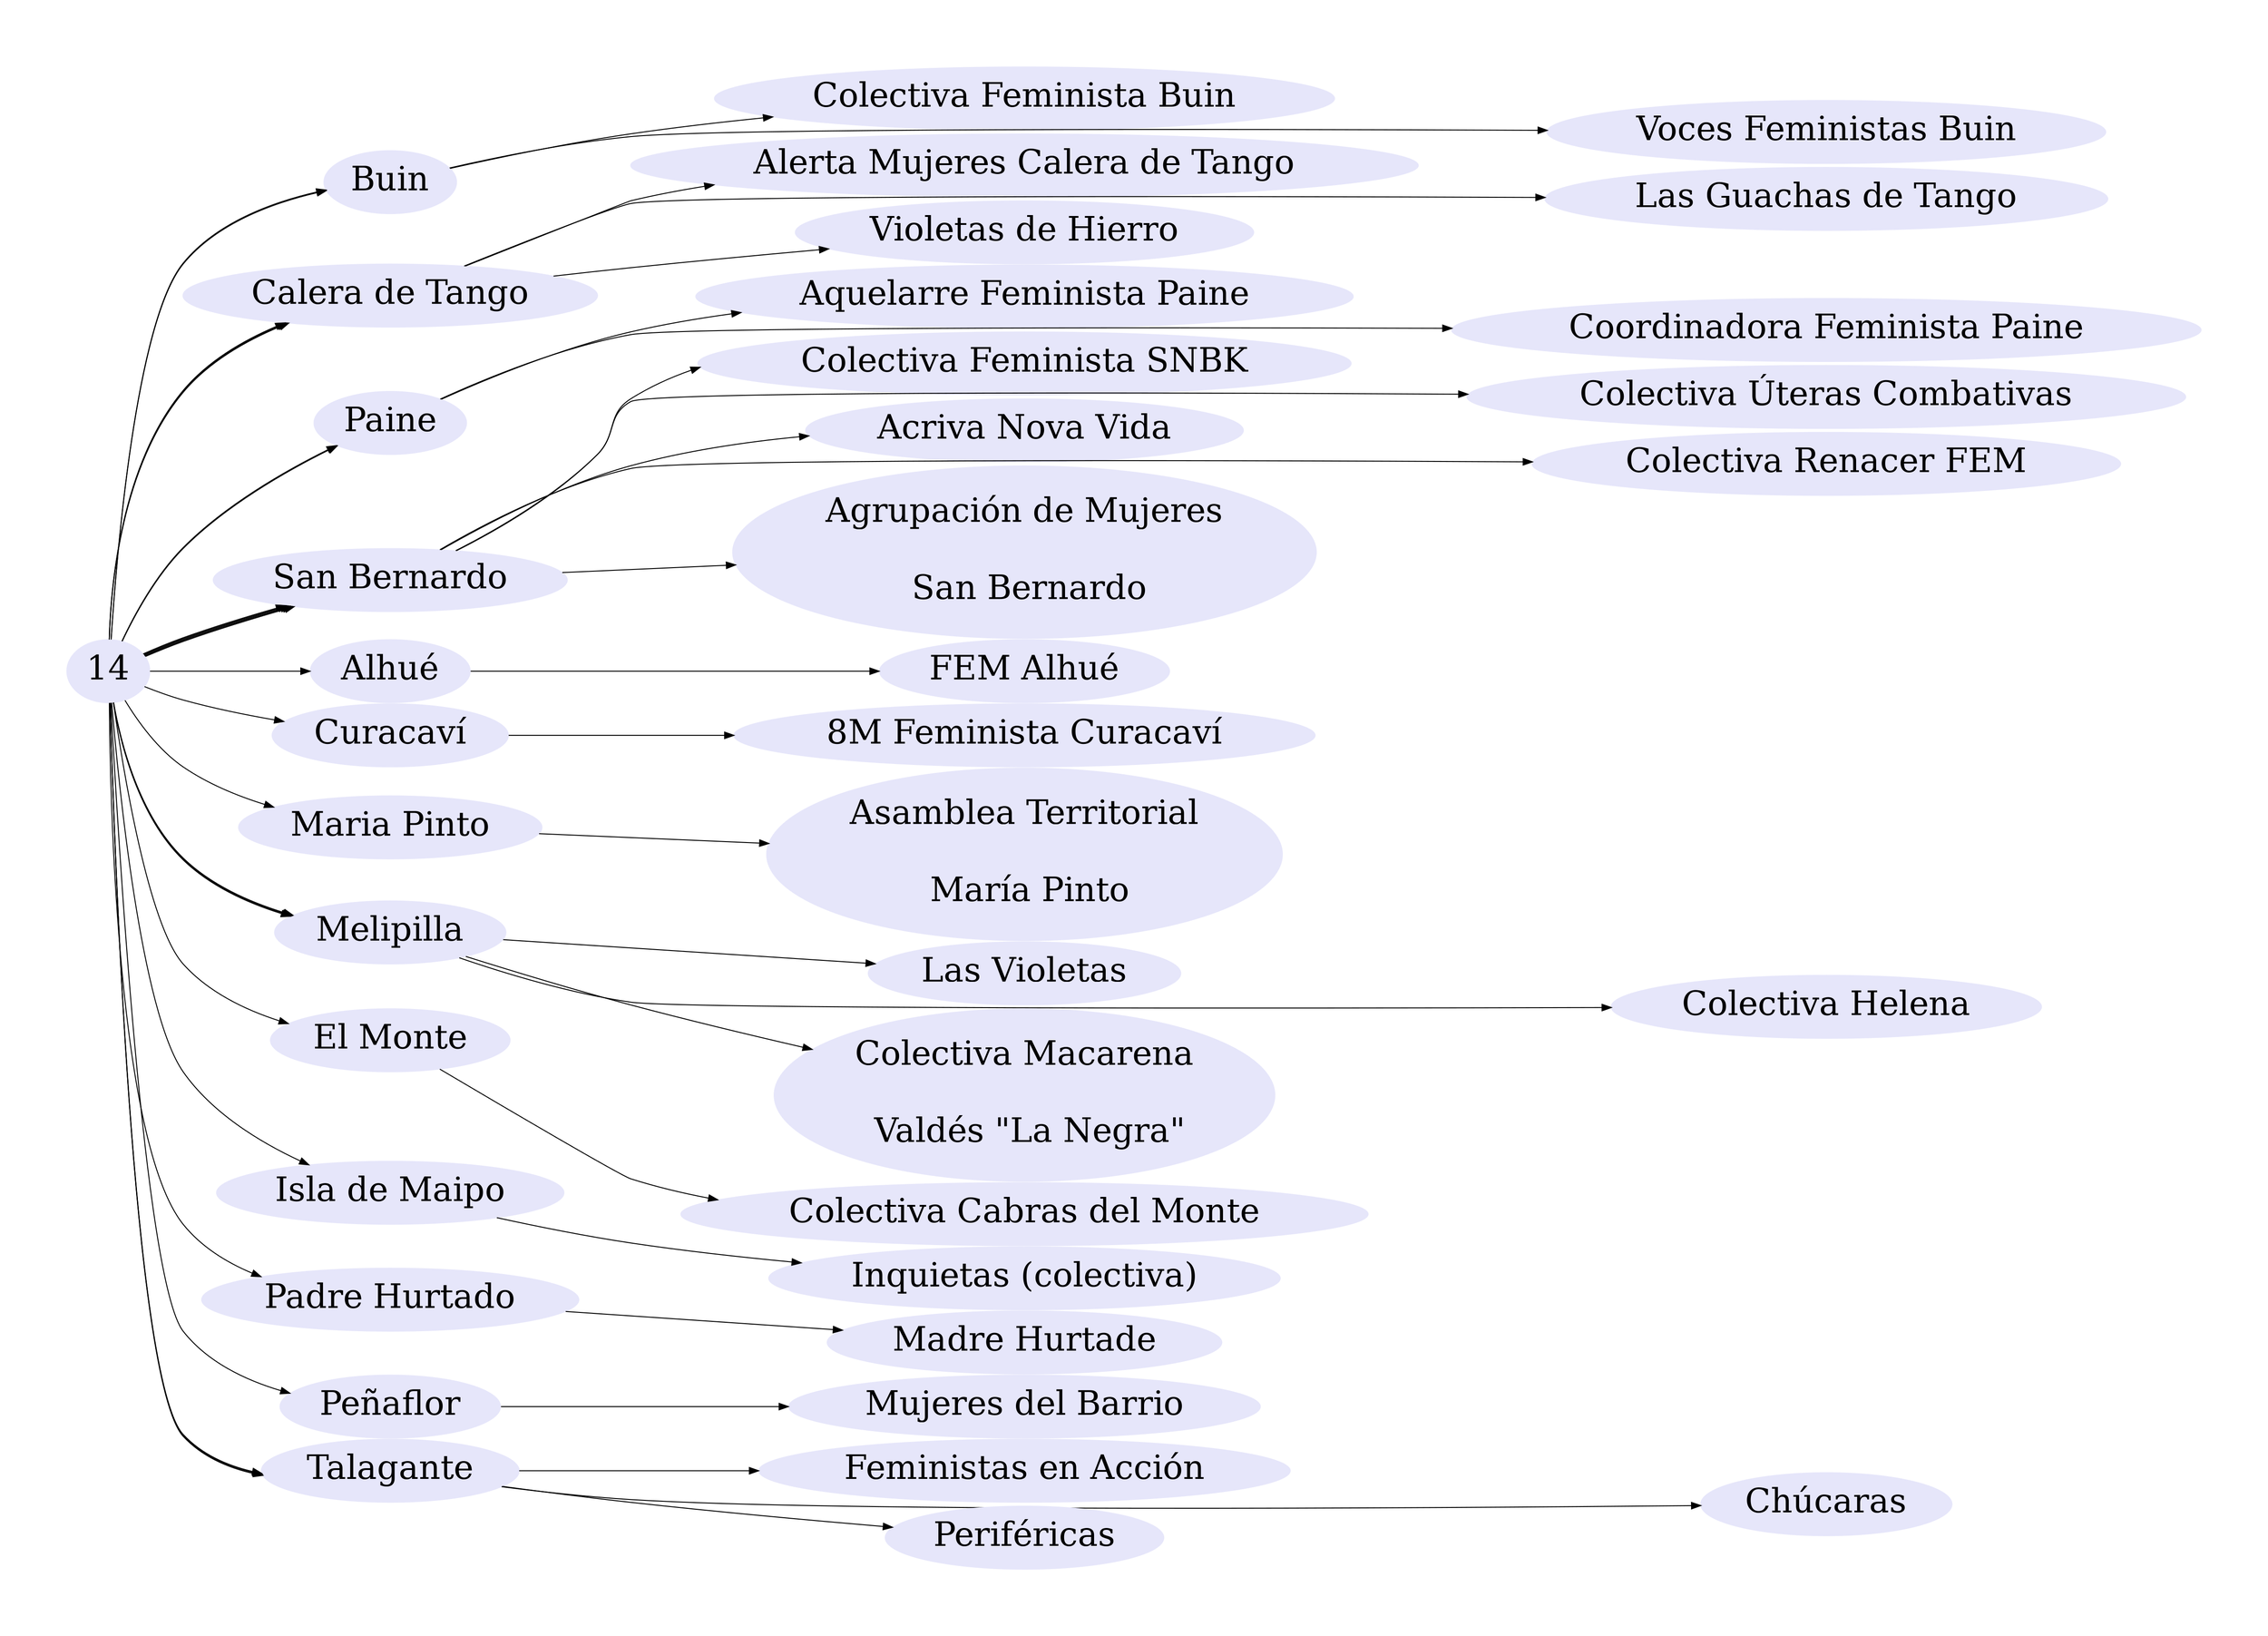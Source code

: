 digraph {
	graph [K=4,
		nodesep=0,
		overlap=false,
		pad=1,
		rankdir=LR,
		repulsiveforce=1
	];
	node [color=lavender,
		fontsize=36,
		style=filled
	];
	14 -> Buin;
	14 -> Buin;
	14 -> "Calera de Tango";
	14 -> "Calera de Tango";
	14 -> "Calera de Tango";
	14 -> Paine;
	14 -> Paine;
	14 -> "San Bernardo";
	14 -> "San Bernardo";
	14 -> "San Bernardo";
	14 -> "San Bernardo";
	14 -> "San Bernardo";
	14 -> Alhué;
	14 -> Curacaví;
	14 -> "Maria Pinto";
	14 -> Melipilla;
	14 -> Melipilla;
	14 -> Melipilla;
	14 -> "El Monte";
	14 -> "Isla de Maipo";
	14 -> "Padre Hurtado";
	14 -> Peñaflor;
	14 -> Talagante;
	14 -> Talagante;
	14 -> Talagante;
	Buin -> "Colectiva Feminista Buin"	[minlen=1];
	Buin -> "Voces Feministas Buin"	[minlen=2];
	"Calera de Tango" -> "Alerta Mujeres Calera de Tango"	[minlen=1];
	"Calera de Tango" -> "Las Guachas de Tango"	[minlen=2];
	"Calera de Tango" -> "Violetas de Hierro"	[minlen=1];
	Paine -> "Aquelarre Feminista Paine"	[minlen=1];
	Paine -> "Coordinadora Feminista Paine"	[minlen=2];
	"San Bernardo" -> "Colectiva Feminista SNBK"	[minlen=1];
	"San Bernardo" -> "Colectiva Úteras Combativas"	[minlen=2];
	"San Bernardo" -> "Acriva Nova Vida"	[minlen=1];
	"San Bernardo" -> "Colectiva Renacer FEM"	[minlen=2];
	"San Bernardo" -> "Agrupación de Mujeres
 San Bernardo"	[minlen=1];
	Alhué -> "FEM Alhué"	[minlen=1];
	Curacaví -> "8M Feminista Curacaví"	[minlen=1];
	"Maria Pinto" -> "Asamblea Territorial
 María Pinto"	[minlen=1];
	Melipilla -> "Las Violetas"	[minlen=1];
	Melipilla -> "Colectiva Helena"	[minlen=2];
	Melipilla -> "Colectiva Macarena
 Valdés \"La Negra\""	[minlen=1];
	"El Monte" -> "Colectiva Cabras del Monte"	[minlen=1];
	"Isla de Maipo" -> "Inquietas (colectiva)"	[minlen=1];
	"Padre Hurtado" -> "Madre Hurtade"	[minlen=1];
	Peñaflor -> "Mujeres del Barrio"	[minlen=1];
	Talagante -> "Feministas en Acción"	[minlen=1];
	Talagante -> Chúcaras	[minlen=2];
	Talagante -> Periféricas	[minlen=1];
}
